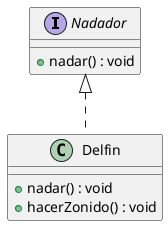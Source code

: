 @startuml Implementacion

interface Nadador {
    + nadar() : void
}

class Delfin {
    + nadar() : void
    + hacerZonido() : void
}

Nadador <|.. Delfin
@enduml